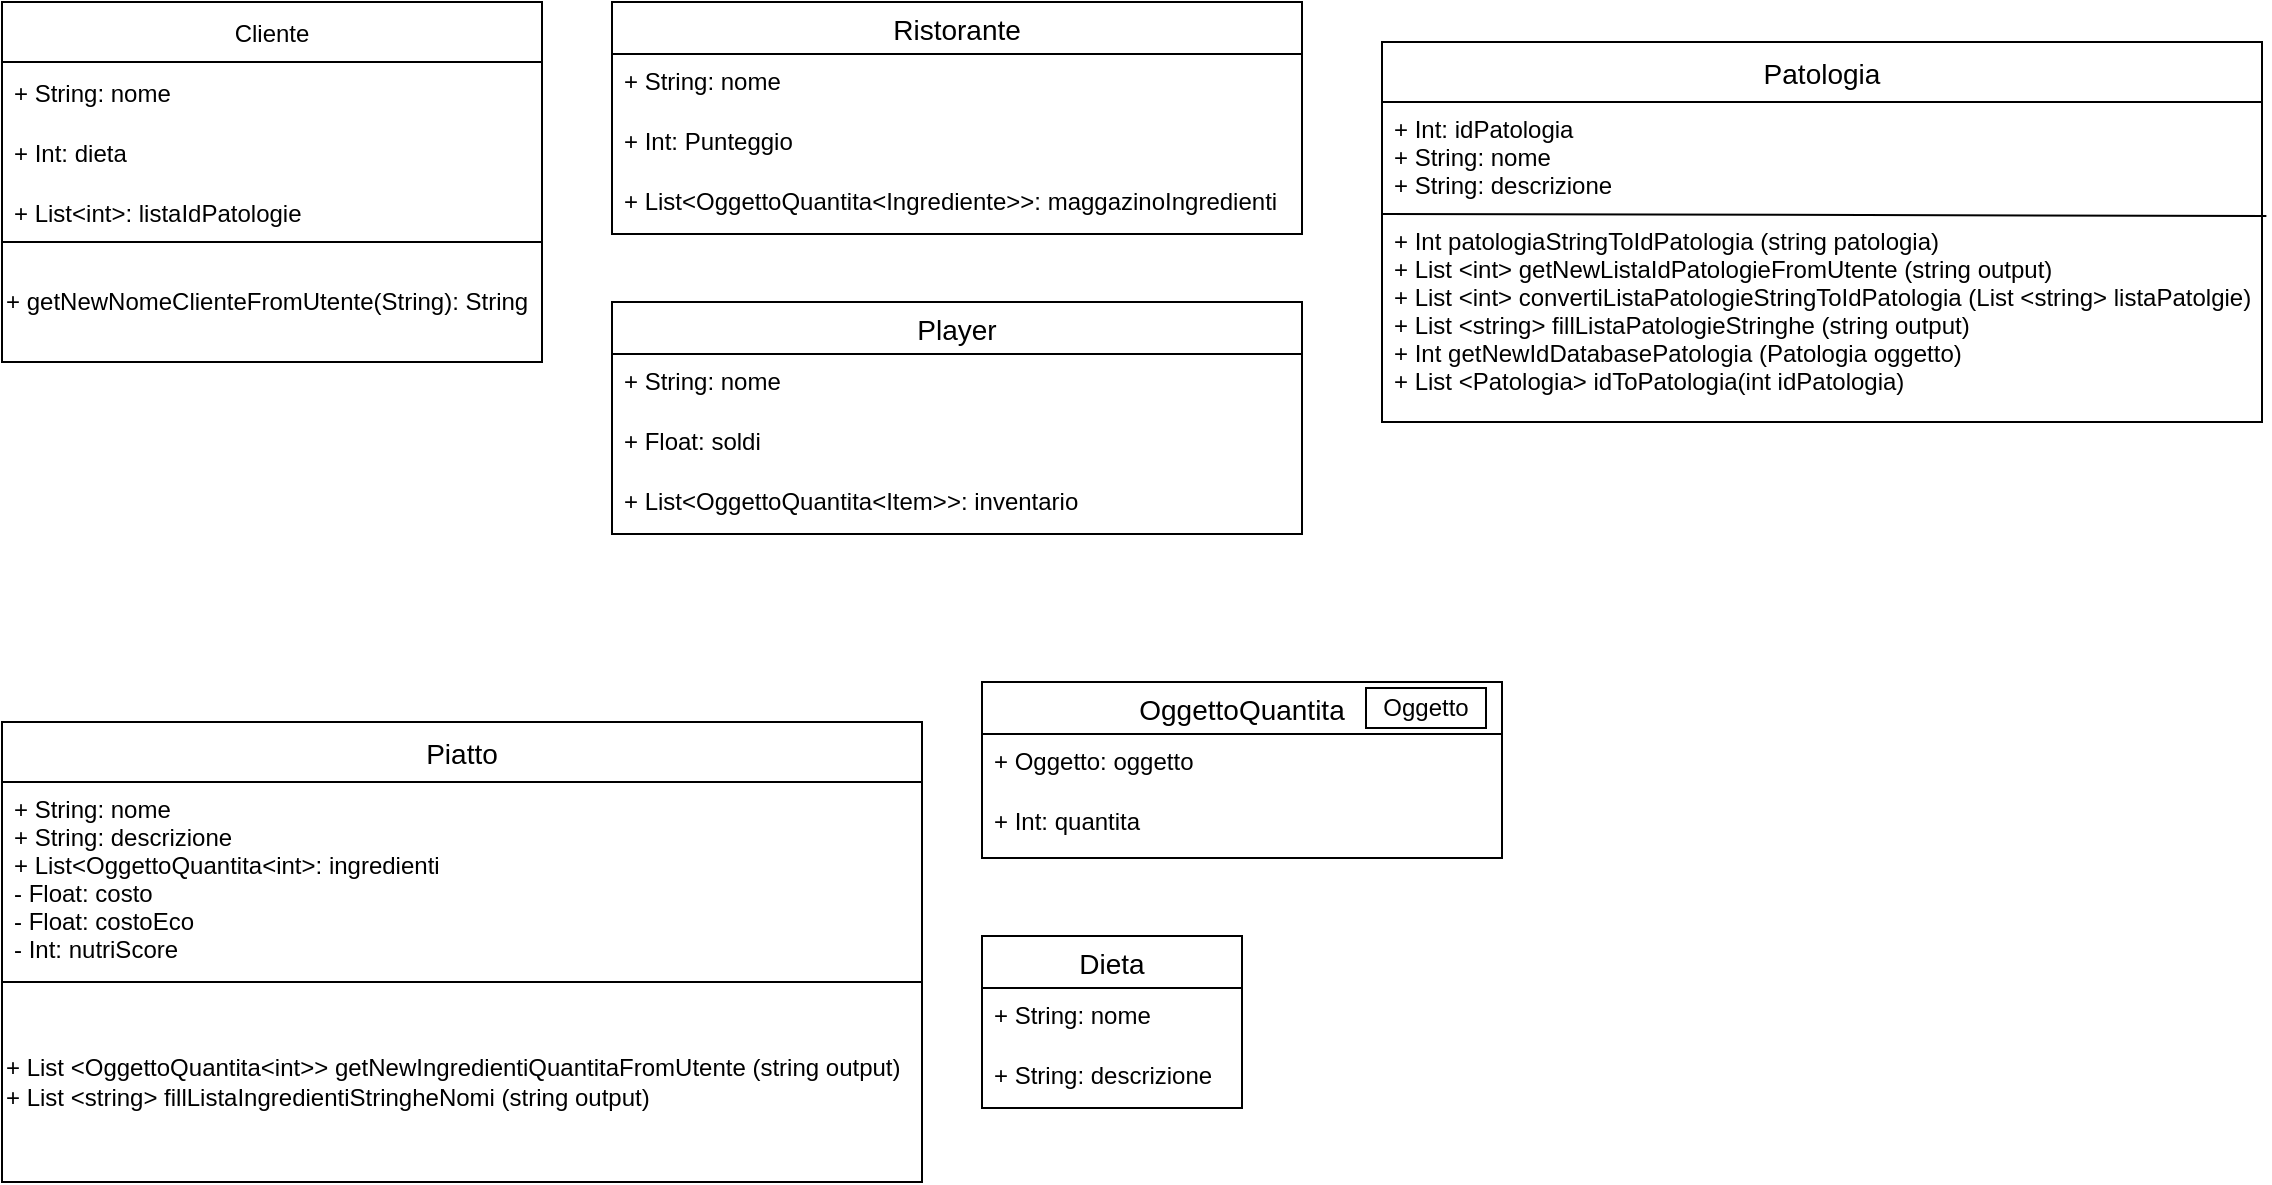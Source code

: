 <mxfile version="17.4.0" type="device"><diagram id="R2lEEEUBdFMjLlhIrx00" name="Page-1"><mxGraphModel dx="657" dy="1080" grid="1" gridSize="10" guides="1" tooltips="1" connect="1" arrows="1" fold="1" page="1" pageScale="1" pageWidth="850" pageHeight="1100" math="0" shadow="0" extFonts="Permanent Marker^https://fonts.googleapis.com/css?family=Permanent+Marker"><root><mxCell id="0"/><mxCell id="1" parent="0"/><mxCell id="WliMSABEBPhGRr6sC9Me-1" value="Cliente" style="swimlane;fontStyle=0;childLayout=stackLayout;horizontal=1;startSize=30;horizontalStack=0;resizeParent=1;resizeParentMax=0;resizeLast=0;collapsible=1;marginBottom=0;" vertex="1" parent="1"><mxGeometry x="40" y="40" width="270" height="120" as="geometry"/></mxCell><mxCell id="WliMSABEBPhGRr6sC9Me-2" value="+ String: nome" style="text;strokeColor=none;fillColor=none;align=left;verticalAlign=middle;spacingLeft=4;spacingRight=4;overflow=hidden;points=[[0,0.5],[1,0.5]];portConstraint=eastwest;rotatable=0;" vertex="1" parent="WliMSABEBPhGRr6sC9Me-1"><mxGeometry y="30" width="270" height="30" as="geometry"/></mxCell><mxCell id="WliMSABEBPhGRr6sC9Me-3" value="+ Int: dieta" style="text;strokeColor=none;fillColor=none;align=left;verticalAlign=middle;spacingLeft=4;spacingRight=4;overflow=hidden;points=[[0,0.5],[1,0.5]];portConstraint=eastwest;rotatable=0;" vertex="1" parent="WliMSABEBPhGRr6sC9Me-1"><mxGeometry y="60" width="270" height="30" as="geometry"/></mxCell><mxCell id="WliMSABEBPhGRr6sC9Me-4" value="+ List&lt;int&gt;: listaIdPatologie" style="text;strokeColor=none;fillColor=none;align=left;verticalAlign=middle;spacingLeft=4;spacingRight=4;overflow=hidden;points=[[0,0.5],[1,0.5]];portConstraint=eastwest;rotatable=0;" vertex="1" parent="WliMSABEBPhGRr6sC9Me-1"><mxGeometry y="90" width="270" height="30" as="geometry"/></mxCell><mxCell id="WliMSABEBPhGRr6sC9Me-5" value="+&amp;nbsp;getNewNomeClienteFromUtente(String): String" style="rounded=0;whiteSpace=wrap;html=1;fillColor=none;align=left;" vertex="1" parent="1"><mxGeometry x="40" y="160" width="270" height="60" as="geometry"/></mxCell><mxCell id="WliMSABEBPhGRr6sC9Me-6" value="Ristorante" style="swimlane;fontStyle=0;childLayout=stackLayout;horizontal=1;startSize=26;horizontalStack=0;resizeParent=1;resizeParentMax=0;resizeLast=0;collapsible=1;marginBottom=0;align=center;fontSize=14;fillColor=none;" vertex="1" parent="1"><mxGeometry x="345" y="40" width="345" height="116" as="geometry"/></mxCell><mxCell id="WliMSABEBPhGRr6sC9Me-7" value="+ String: nome" style="text;strokeColor=none;fillColor=none;spacingLeft=4;spacingRight=4;overflow=hidden;rotatable=0;points=[[0,0.5],[1,0.5]];portConstraint=eastwest;fontSize=12;" vertex="1" parent="WliMSABEBPhGRr6sC9Me-6"><mxGeometry y="26" width="345" height="30" as="geometry"/></mxCell><mxCell id="WliMSABEBPhGRr6sC9Me-8" value="+ Int: Punteggio" style="text;strokeColor=none;fillColor=none;spacingLeft=4;spacingRight=4;overflow=hidden;rotatable=0;points=[[0,0.5],[1,0.5]];portConstraint=eastwest;fontSize=12;" vertex="1" parent="WliMSABEBPhGRr6sC9Me-6"><mxGeometry y="56" width="345" height="30" as="geometry"/></mxCell><mxCell id="WliMSABEBPhGRr6sC9Me-9" value="+ List&lt;OggettoQuantita&lt;Ingrediente&gt;&gt;: maggazinoIngredienti" style="text;strokeColor=none;fillColor=none;spacingLeft=4;spacingRight=4;overflow=hidden;rotatable=0;points=[[0,0.5],[1,0.5]];portConstraint=eastwest;fontSize=12;" vertex="1" parent="WliMSABEBPhGRr6sC9Me-6"><mxGeometry y="86" width="345" height="30" as="geometry"/></mxCell><mxCell id="WliMSABEBPhGRr6sC9Me-10" value="Player" style="swimlane;fontStyle=0;childLayout=stackLayout;horizontal=1;startSize=26;horizontalStack=0;resizeParent=1;resizeParentMax=0;resizeLast=0;collapsible=1;marginBottom=0;align=center;fontSize=14;fillColor=none;" vertex="1" parent="1"><mxGeometry x="345" y="190" width="345" height="116" as="geometry"/></mxCell><mxCell id="WliMSABEBPhGRr6sC9Me-11" value="+ String: nome" style="text;strokeColor=none;fillColor=none;spacingLeft=4;spacingRight=4;overflow=hidden;rotatable=0;points=[[0,0.5],[1,0.5]];portConstraint=eastwest;fontSize=12;" vertex="1" parent="WliMSABEBPhGRr6sC9Me-10"><mxGeometry y="26" width="345" height="30" as="geometry"/></mxCell><mxCell id="WliMSABEBPhGRr6sC9Me-12" value="+ Float: soldi" style="text;strokeColor=none;fillColor=none;spacingLeft=4;spacingRight=4;overflow=hidden;rotatable=0;points=[[0,0.5],[1,0.5]];portConstraint=eastwest;fontSize=12;" vertex="1" parent="WliMSABEBPhGRr6sC9Me-10"><mxGeometry y="56" width="345" height="30" as="geometry"/></mxCell><mxCell id="WliMSABEBPhGRr6sC9Me-13" value="+ List&lt;OggettoQuantita&lt;Item&gt;&gt;: inventario" style="text;strokeColor=none;fillColor=none;spacingLeft=4;spacingRight=4;overflow=hidden;rotatable=0;points=[[0,0.5],[1,0.5]];portConstraint=eastwest;fontSize=12;" vertex="1" parent="WliMSABEBPhGRr6sC9Me-10"><mxGeometry y="86" width="345" height="30" as="geometry"/></mxCell><mxCell id="WliMSABEBPhGRr6sC9Me-21" value="Piatto" style="swimlane;childLayout=stackLayout;horizontal=1;startSize=30;horizontalStack=0;rounded=0;fontSize=14;fontStyle=0;strokeWidth=1;resizeParent=0;resizeLast=1;shadow=0;dashed=0;align=center;fillColor=none;strokeColor=default;" vertex="1" parent="1"><mxGeometry x="40" y="400" width="460" height="230" as="geometry"/></mxCell><mxCell id="WliMSABEBPhGRr6sC9Me-22" value="+ String: nome&#10;+ String: descrizione&#10;+ List&lt;OggettoQuantita&lt;int&gt;: ingredienti&#10;- Float: costo&#10;- Float: costoEco&#10;- Int: nutriScore" style="align=left;strokeColor=none;fillColor=none;spacingLeft=4;fontSize=12;verticalAlign=top;resizable=0;rotatable=0;part=1;rounded=0;" vertex="1" parent="WliMSABEBPhGRr6sC9Me-21"><mxGeometry y="30" width="460" height="200" as="geometry"/></mxCell><mxCell id="WliMSABEBPhGRr6sC9Me-23" value="" style="endArrow=none;html=1;rounded=0;exitX=0;exitY=0.5;exitDx=0;exitDy=0;entryX=1;entryY=0.5;entryDx=0;entryDy=0;" edge="1" parent="WliMSABEBPhGRr6sC9Me-21" source="WliMSABEBPhGRr6sC9Me-22" target="WliMSABEBPhGRr6sC9Me-22"><mxGeometry width="50" height="50" relative="1" as="geometry"><mxPoint x="130" y="-50" as="sourcePoint"/><mxPoint x="180" y="-100" as="targetPoint"/></mxGeometry></mxCell><mxCell id="WliMSABEBPhGRr6sC9Me-24" value="+&amp;nbsp;List &amp;lt;OggettoQuantita&amp;lt;int&amp;gt;&amp;gt; getNewIngredientiQuantitaFromUtente (string output)&lt;br&gt;+ List &amp;lt;string&amp;gt; fillListaIngredientiStringheNomi (string output)" style="text;html=1;strokeColor=none;fillColor=none;align=left;verticalAlign=middle;whiteSpace=wrap;rounded=0;" vertex="1" parent="1"><mxGeometry x="40" y="530" width="460" height="100" as="geometry"/></mxCell><mxCell id="WliMSABEBPhGRr6sC9Me-25" value="Patologia" style="swimlane;childLayout=stackLayout;horizontal=1;startSize=30;horizontalStack=0;rounded=0;fontSize=14;fontStyle=0;strokeWidth=1;resizeParent=0;resizeLast=1;shadow=0;dashed=0;align=center;fillColor=none;strokeColor=default;" vertex="1" parent="1"><mxGeometry x="730" y="60" width="440" height="190" as="geometry"/></mxCell><mxCell id="WliMSABEBPhGRr6sC9Me-26" value="+ Int: idPatologia&#10;+ String: nome&#10;+ String: descrizione&#10;&#10;+ Int patologiaStringToIdPatologia (string patologia)&#10;+ List &lt;int&gt; getNewListaIdPatologieFromUtente (string output)&#10;+ List &lt;int&gt; convertiListaPatologieStringToIdPatologia (List &lt;string&gt; listaPatolgie)&#10;+ List &lt;string&gt; fillListaPatologieStringhe (string output)&#10;+ Int getNewIdDatabasePatologia (Patologia oggetto)&#10;+ List &lt;Patologia&gt; idToPatologia(int idPatologia)&#10;" style="align=left;strokeColor=none;fillColor=none;spacingLeft=4;fontSize=12;verticalAlign=top;resizable=0;rotatable=0;part=1;rounded=0;" vertex="1" parent="WliMSABEBPhGRr6sC9Me-25"><mxGeometry y="30" width="440" height="160" as="geometry"/></mxCell><mxCell id="WliMSABEBPhGRr6sC9Me-33" value="" style="endArrow=none;html=1;rounded=0;exitX=0;exitY=0.35;exitDx=0;exitDy=0;exitPerimeter=0;entryX=1.005;entryY=0.356;entryDx=0;entryDy=0;entryPerimeter=0;" edge="1" parent="WliMSABEBPhGRr6sC9Me-25" source="WliMSABEBPhGRr6sC9Me-26" target="WliMSABEBPhGRr6sC9Me-26"><mxGeometry width="50" height="50" relative="1" as="geometry"><mxPoint x="190" y="160" as="sourcePoint"/><mxPoint x="240" y="110" as="targetPoint"/></mxGeometry></mxCell><mxCell id="WliMSABEBPhGRr6sC9Me-34" value="OggettoQuantita" style="swimlane;fontStyle=0;childLayout=stackLayout;horizontal=1;startSize=26;horizontalStack=0;resizeParent=1;resizeParentMax=0;resizeLast=0;collapsible=1;marginBottom=0;align=center;fontSize=14;fillColor=none;" vertex="1" parent="1"><mxGeometry x="530" y="380" width="260" height="88" as="geometry"/></mxCell><mxCell id="WliMSABEBPhGRr6sC9Me-35" value="+ Oggetto: oggetto" style="text;strokeColor=none;fillColor=none;spacingLeft=4;spacingRight=4;overflow=hidden;rotatable=0;points=[[0,0.5],[1,0.5]];portConstraint=eastwest;fontSize=12;" vertex="1" parent="WliMSABEBPhGRr6sC9Me-34"><mxGeometry y="26" width="260" height="30" as="geometry"/></mxCell><mxCell id="WliMSABEBPhGRr6sC9Me-36" value="+ Int: quantita" style="text;strokeColor=none;fillColor=none;spacingLeft=4;spacingRight=4;overflow=hidden;rotatable=0;points=[[0,0.5],[1,0.5]];portConstraint=eastwest;fontSize=12;" vertex="1" parent="WliMSABEBPhGRr6sC9Me-34"><mxGeometry y="56" width="260" height="32" as="geometry"/></mxCell><mxCell id="WliMSABEBPhGRr6sC9Me-38" value="Oggetto" style="rounded=0;whiteSpace=wrap;html=1;strokeColor=default;strokeWidth=1;fillColor=none;" vertex="1" parent="1"><mxGeometry x="722" y="383" width="60" height="20" as="geometry"/></mxCell><mxCell id="WliMSABEBPhGRr6sC9Me-39" value="Dieta" style="swimlane;fontStyle=0;childLayout=stackLayout;horizontal=1;startSize=26;horizontalStack=0;resizeParent=1;resizeParentMax=0;resizeLast=0;collapsible=1;marginBottom=0;align=center;fontSize=14;fillColor=none;" vertex="1" parent="1"><mxGeometry x="530" y="507" width="130" height="86" as="geometry"/></mxCell><mxCell id="WliMSABEBPhGRr6sC9Me-40" value="+ String: nome" style="text;strokeColor=none;fillColor=none;spacingLeft=4;spacingRight=4;overflow=hidden;rotatable=0;points=[[0,0.5],[1,0.5]];portConstraint=eastwest;fontSize=12;" vertex="1" parent="WliMSABEBPhGRr6sC9Me-39"><mxGeometry y="26" width="130" height="30" as="geometry"/></mxCell><mxCell id="WliMSABEBPhGRr6sC9Me-41" value="+ String: descrizione" style="text;strokeColor=none;fillColor=none;spacingLeft=4;spacingRight=4;overflow=hidden;rotatable=0;points=[[0,0.5],[1,0.5]];portConstraint=eastwest;fontSize=12;" vertex="1" parent="WliMSABEBPhGRr6sC9Me-39"><mxGeometry y="56" width="130" height="30" as="geometry"/></mxCell></root></mxGraphModel></diagram></mxfile>